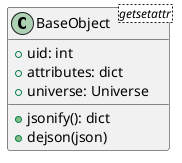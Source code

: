 @startuml

class BaseObject<getsetattr> {
    {field} +uid: int
    {field} +attributes: dict
    {field} +universe: Universe
    {method} +jsonify(): dict
    {method} +dejson(json)
}

@enduml

